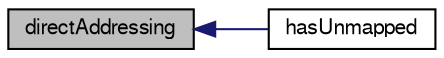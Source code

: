digraph "directAddressing"
{
  bgcolor="transparent";
  edge [fontname="FreeSans",fontsize="10",labelfontname="FreeSans",labelfontsize="10"];
  node [fontname="FreeSans",fontsize="10",shape=record];
  rankdir="LR";
  Node112 [label="directAddressing",height=0.2,width=0.4,color="black", fillcolor="grey75", style="filled", fontcolor="black"];
  Node112 -> Node113 [dir="back",color="midnightblue",fontsize="10",style="solid",fontname="FreeSans"];
  Node113 [label="hasUnmapped",height=0.2,width=0.4,color="black",URL="$a22782.html#a2a59d1ca6503d9bd9cf0322d76c86214",tooltip="Are there unmapped values? I.e. do all size() elements get. "];
}
